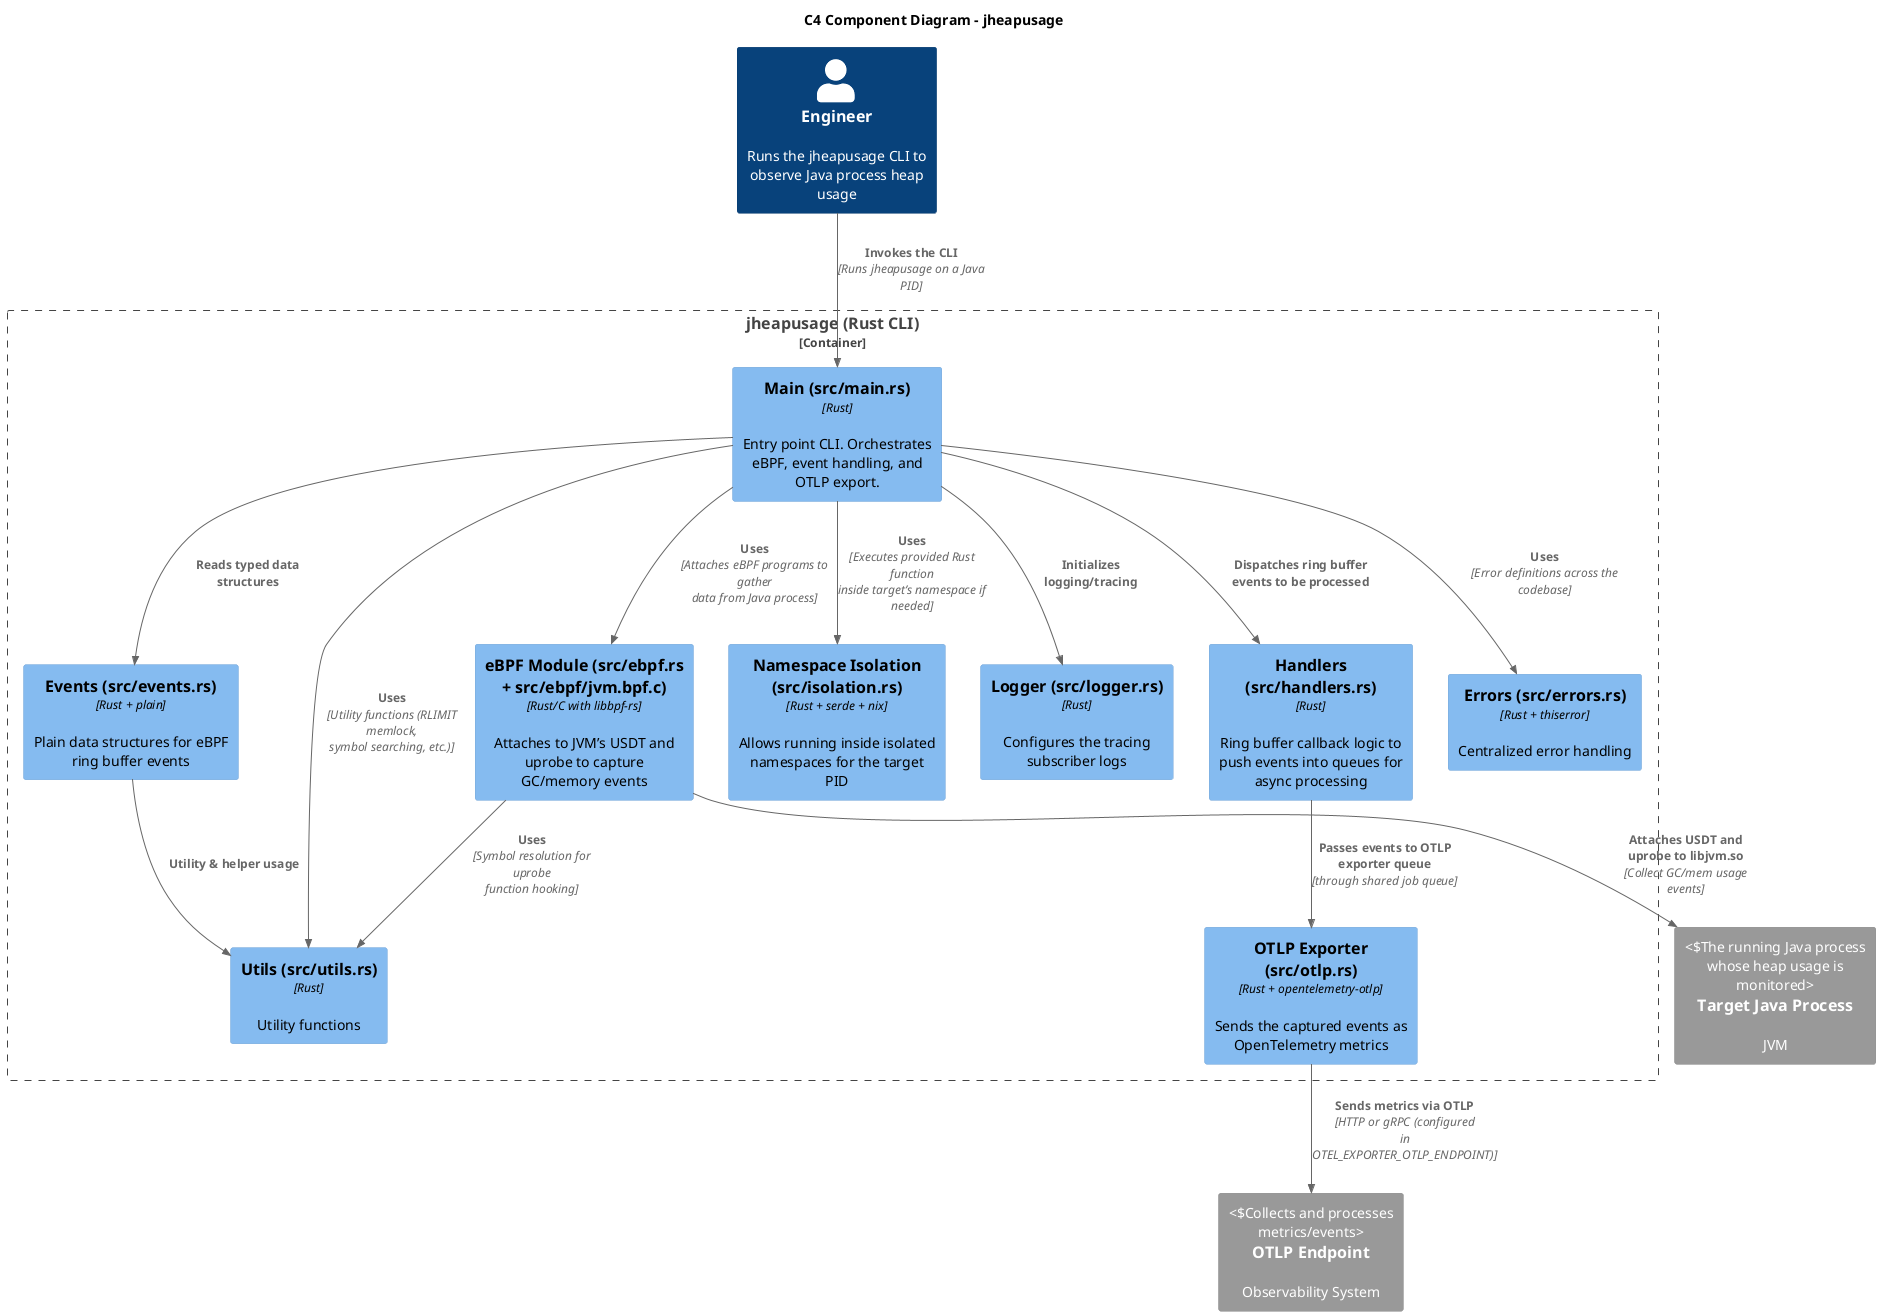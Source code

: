 @startuml
set separator none

hide stereotype

!include <C4/C4>
!include <C4/C4_Context>
!include <C4/C4_Container>
!include <C4/C4_Component>

title C4 Component Diagram - jheapusage

Person(user, "Engineer", "Runs the jheapusage CLI to observe Java process heap usage")

System_Ext(javaProcess, "Target Java Process", "JVM", "The running Java process whose heap usage is monitored")
System_Ext(otelCollector, "OTLP Endpoint", "Observability System", "Collects and processes metrics/events")

Container_Boundary(jheapusage, "jheapusage (Rust CLI)") {
  Component(main_rs, "Main (src/main.rs)", "Rust", "Entry point CLI. Orchestrates eBPF, event handling, and OTLP export.")
  Component(ebpf_rs, "eBPF Module (src/ebpf.rs + src/ebpf/jvm.bpf.c)", "Rust/C with libbpf-rs", "Attaches to JVM’s USDT and uprobe to capture GC/memory events")
  Component(events_rs, "Events (src/events.rs)", "Rust + plain", "Plain data structures for eBPF ring buffer events")
  Component(handlers_rs, "Handlers (src/handlers.rs)", "Rust", "Ring buffer callback logic to push events into queues for async processing")
  Component(isolation_rs, "Namespace Isolation (src/isolation.rs)", "Rust + serde + nix", "Allows running inside isolated namespaces for the target PID")
  Component(logger_rs, "Logger (src/logger.rs)", "Rust", "Configures the tracing subscriber logs")
  Component(otlp_rs, "OTLP Exporter (src/otlp.rs)", "Rust + opentelemetry-otlp", "Sends the captured events as OpenTelemetry metrics")
  Component(utils_rs, "Utils (src/utils.rs)", "Rust", "Utility functions")
  Component(errors_rs, "Errors (src/errors.rs)", "Rust + thiserror", "Centralized error handling")

  ' Relationships among internal components
  Rel(main_rs, ebpf_rs, "Uses", "Attaches eBPF programs to gather data from Java process")
  Rel(main_rs, handlers_rs, "Dispatches ring buffer events to be processed")
  Rel(main_rs, isolation_rs, "Uses", "Executes provided Rust function inside target’s namespace if needed")
  Rel(main_rs, logger_rs, "Initializes logging/tracing")
  Rel(main_rs, utils_rs, "Uses", "Utility functions (RLIMIT memlock, symbol searching, etc.)")
  Rel(main_rs, errors_rs, "Uses", "Error definitions across the codebase")
  Rel(ebpf_rs, utils_rs, "Uses", "Symbol resolution for uprobe function hooking")
  Rel(main_rs, events_rs, "Reads typed data structures")
  Rel(events_rs, utils_rs, "Utility & helper usage")
  Rel(handlers_rs, otlp_rs, "Passes events to OTLP exporter queue", "through shared job queue")
}

' External relationships
Rel(user, main_rs, "Invokes the CLI", "Runs jheapusage on a Java PID")
Rel(ebpf_rs, javaProcess, "Attaches USDT and uprobe to libjvm.so", "Collect GC/mem usage events")
Rel(otlp_rs, otelCollector, "Sends metrics via OTLP", "HTTP or gRPC (configured in OTEL_EXPORTER_OTLP_ENDPOINT)")

@enduml
